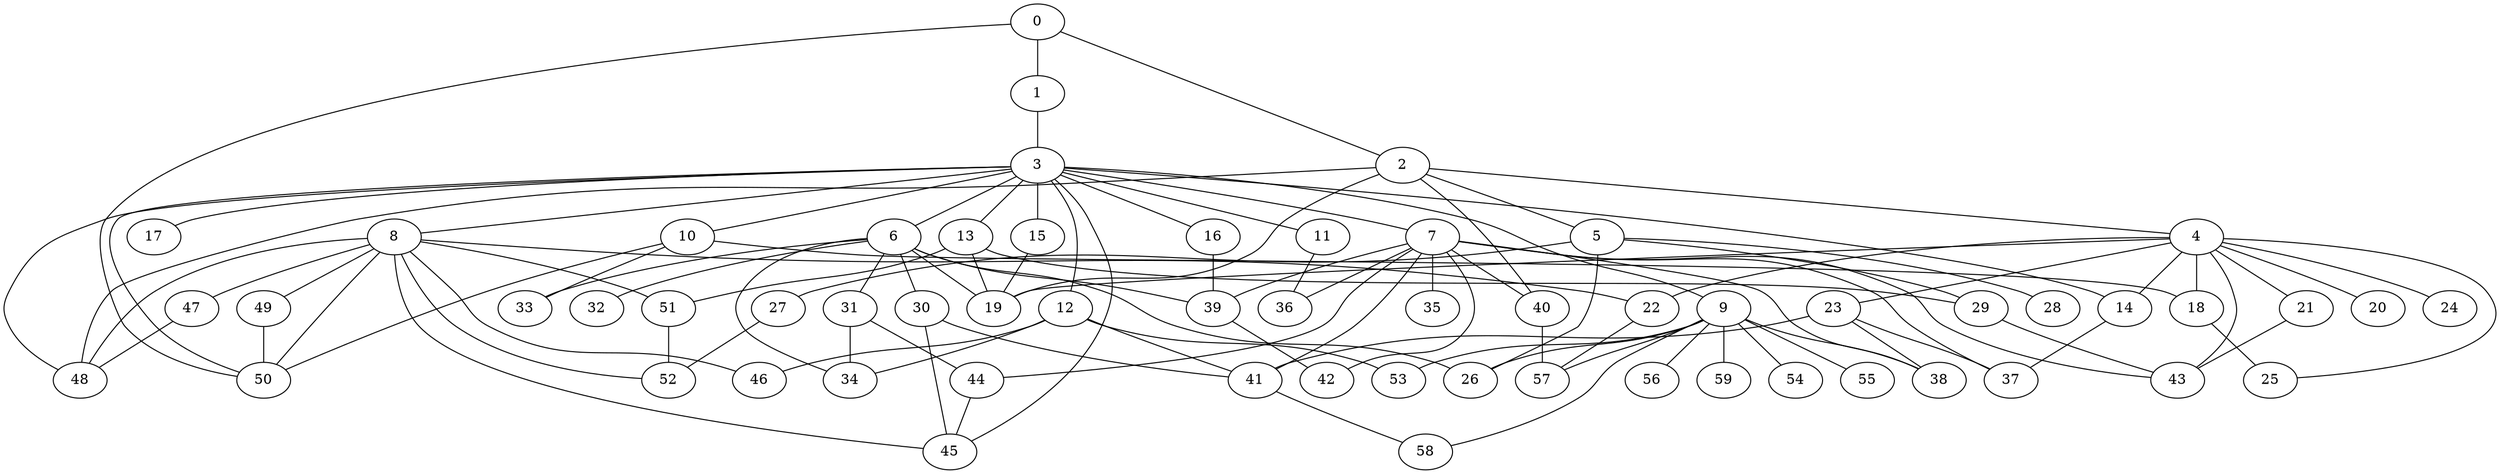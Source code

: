 
graph graphname {
    0 -- 1
0 -- 2
0 -- 50
1 -- 3
2 -- 4
2 -- 5
2 -- 48
2 -- 19
2 -- 40
3 -- 6
3 -- 7
3 -- 8
3 -- 9
3 -- 10
3 -- 11
3 -- 12
3 -- 13
3 -- 14
3 -- 15
3 -- 16
3 -- 17
3 -- 48
3 -- 45
3 -- 50
4 -- 18
4 -- 19
4 -- 20
4 -- 21
4 -- 22
4 -- 23
4 -- 24
4 -- 25
4 -- 43
4 -- 14
5 -- 27
5 -- 28
5 -- 26
5 -- 29
6 -- 32
6 -- 33
6 -- 34
6 -- 30
6 -- 31
6 -- 39
6 -- 19
6 -- 26
7 -- 35
7 -- 36
7 -- 37
7 -- 38
7 -- 39
7 -- 40
7 -- 41
7 -- 42
7 -- 43
7 -- 44
8 -- 45
8 -- 46
8 -- 47
8 -- 48
8 -- 49
8 -- 50
8 -- 51
8 -- 52
8 -- 22
9 -- 53
9 -- 54
9 -- 55
9 -- 56
9 -- 57
9 -- 58
9 -- 59
9 -- 26
9 -- 38
10 -- 18
10 -- 50
10 -- 33
11 -- 36
12 -- 34
12 -- 41
12 -- 53
12 -- 46
13 -- 29
13 -- 51
13 -- 19
14 -- 37
15 -- 19
16 -- 39
18 -- 25
21 -- 43
22 -- 57
23 -- 37
23 -- 41
23 -- 38
27 -- 52
29 -- 43
30 -- 41
30 -- 45
31 -- 44
31 -- 34
39 -- 42
40 -- 57
41 -- 58
44 -- 45
47 -- 48
49 -- 50
51 -- 52

}
